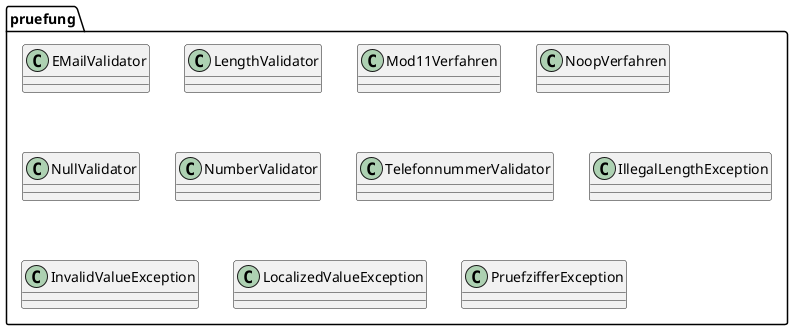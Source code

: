 @startuml

package "pruefung" {

    class EMailValidator
    class LengthValidator
    class Mod11Verfahren
    class NoopVerfahren
    class NullValidator
    class NumberValidator
    class TelefonnummerValidator

    class IllegalLengthException
    class InvalidValueException
    class LocalizedValueException
    class PruefzifferException

}

@enduml
